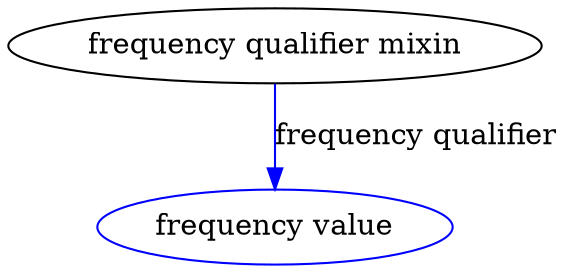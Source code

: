 digraph {
	graph [bb="0,0,265.04,123"];
	node [label="\N"];
	"frequency qualifier mixin"	 [height=0.5,
		label="frequency qualifier mixin",
		pos="128.04,105",
		width=3.5566];
	"frequency qualifier"	 [color=blue,
		height=0.5,
		label="frequency value",
		pos="128.04,18",
		width=2.3651];
	"frequency qualifier mixin" -> "frequency qualifier"	 [color=blue,
		label="frequency qualifier",
		lp="196.54,61.5",
		pos="e,128.04,36.003 128.04,86.974 128.04,75.192 128.04,59.561 128.04,46.158",
		style=solid];
}
